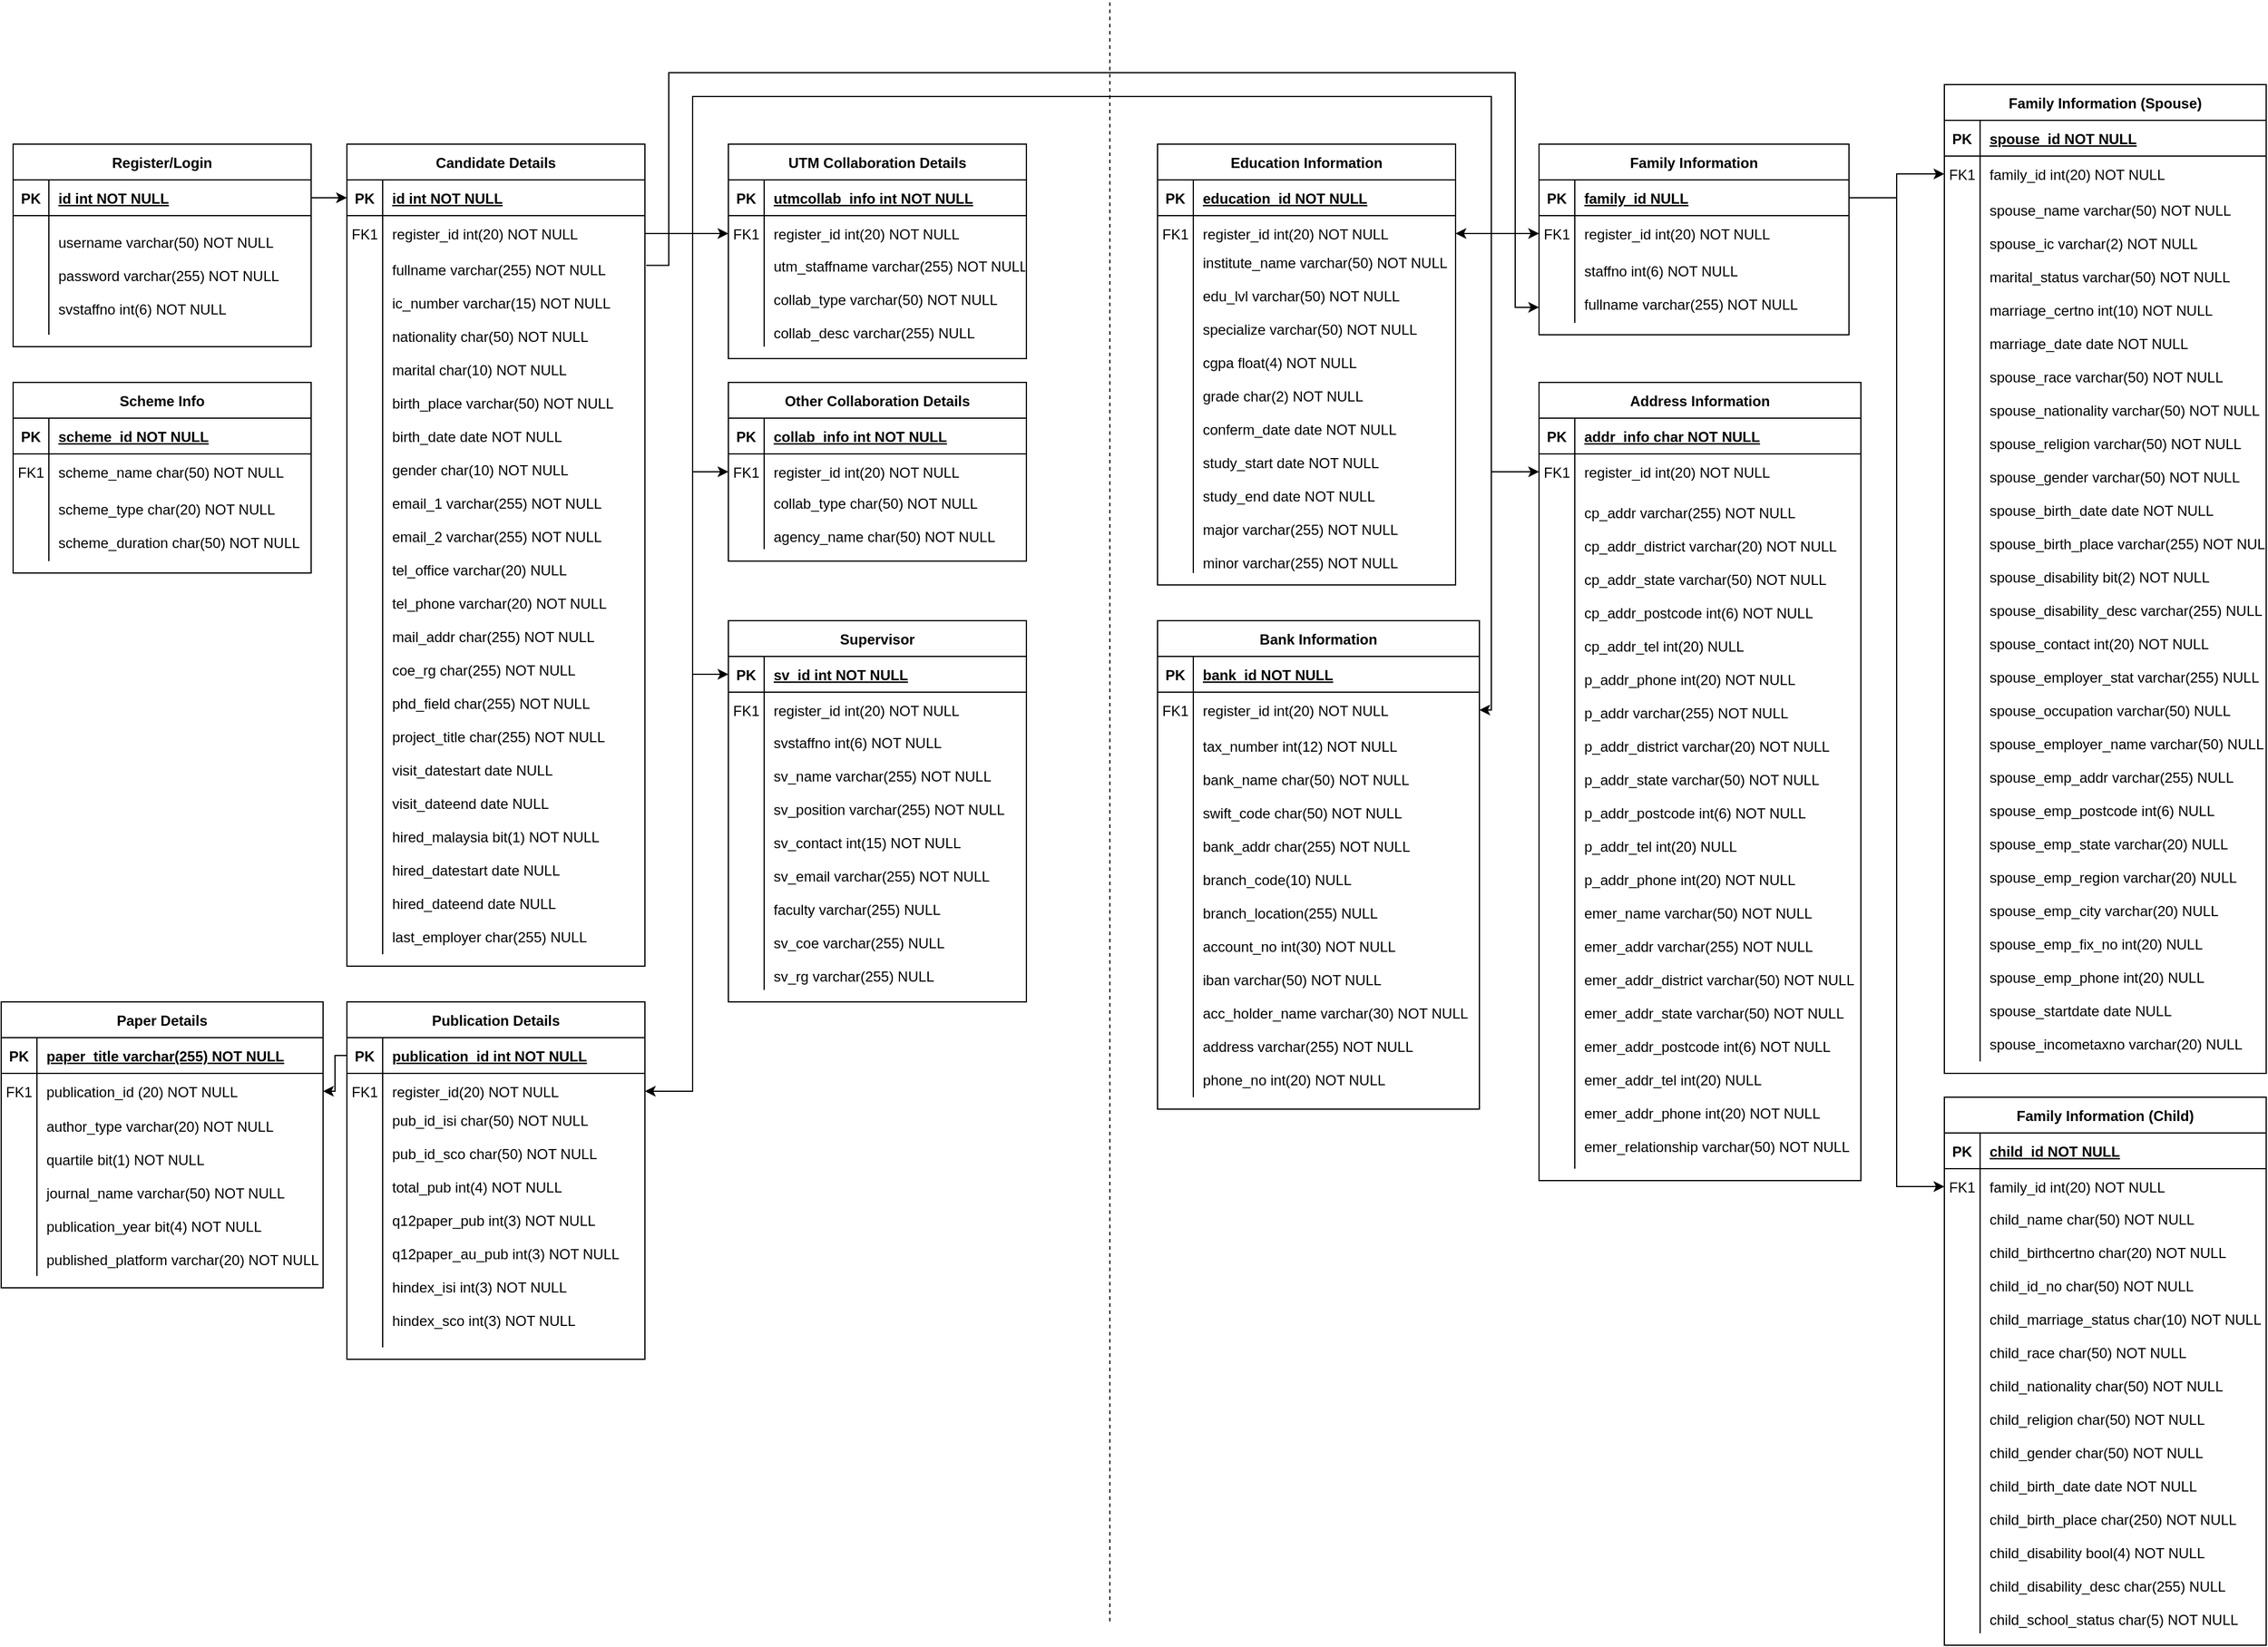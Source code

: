<mxfile version="20.2.6" type="github">
  <diagram id="R2lEEEUBdFMjLlhIrx00" name="Page-1">
    <mxGraphModel dx="1382" dy="795" grid="1" gridSize="10" guides="1" tooltips="1" connect="1" arrows="1" fold="1" page="1" pageScale="1" pageWidth="850" pageHeight="1100" math="0" shadow="0" extFonts="Permanent Marker^https://fonts.googleapis.com/css?family=Permanent+Marker">
      <root>
        <mxCell id="0" />
        <mxCell id="1" parent="0" />
        <mxCell id="C-vyLk0tnHw3VtMMgP7b-13" value="Candidate Details" style="shape=table;startSize=30;container=1;collapsible=1;childLayout=tableLayout;fixedRows=1;rowLines=0;fontStyle=1;align=center;resizeLast=1;" parent="1" vertex="1">
          <mxGeometry x="320" y="120" width="250" height="690" as="geometry" />
        </mxCell>
        <mxCell id="C-vyLk0tnHw3VtMMgP7b-14" value="" style="shape=partialRectangle;collapsible=0;dropTarget=0;pointerEvents=0;fillColor=none;points=[[0,0.5],[1,0.5]];portConstraint=eastwest;top=0;left=0;right=0;bottom=1;" parent="C-vyLk0tnHw3VtMMgP7b-13" vertex="1">
          <mxGeometry y="30" width="250" height="30" as="geometry" />
        </mxCell>
        <mxCell id="C-vyLk0tnHw3VtMMgP7b-15" value="PK" style="shape=partialRectangle;overflow=hidden;connectable=0;fillColor=none;top=0;left=0;bottom=0;right=0;fontStyle=1;" parent="C-vyLk0tnHw3VtMMgP7b-14" vertex="1">
          <mxGeometry width="30" height="30" as="geometry">
            <mxRectangle width="30" height="30" as="alternateBounds" />
          </mxGeometry>
        </mxCell>
        <mxCell id="C-vyLk0tnHw3VtMMgP7b-16" value="id int NOT NULL " style="shape=partialRectangle;overflow=hidden;connectable=0;fillColor=none;top=0;left=0;bottom=0;right=0;align=left;spacingLeft=6;fontStyle=5;" parent="C-vyLk0tnHw3VtMMgP7b-14" vertex="1">
          <mxGeometry x="30" width="220" height="30" as="geometry">
            <mxRectangle width="220" height="30" as="alternateBounds" />
          </mxGeometry>
        </mxCell>
        <mxCell id="C-vyLk0tnHw3VtMMgP7b-17" value="" style="shape=partialRectangle;collapsible=0;dropTarget=0;pointerEvents=0;fillColor=none;points=[[0,0.5],[1,0.5]];portConstraint=eastwest;top=0;left=0;right=0;bottom=0;" parent="C-vyLk0tnHw3VtMMgP7b-13" vertex="1">
          <mxGeometry y="60" width="250" height="30" as="geometry" />
        </mxCell>
        <mxCell id="C-vyLk0tnHw3VtMMgP7b-18" value="FK1" style="shape=partialRectangle;overflow=hidden;connectable=0;fillColor=none;top=0;left=0;bottom=0;right=0;" parent="C-vyLk0tnHw3VtMMgP7b-17" vertex="1">
          <mxGeometry width="30" height="30" as="geometry">
            <mxRectangle width="30" height="30" as="alternateBounds" />
          </mxGeometry>
        </mxCell>
        <mxCell id="C-vyLk0tnHw3VtMMgP7b-19" value="register_id int(20) NOT NULL" style="shape=partialRectangle;overflow=hidden;connectable=0;fillColor=none;top=0;left=0;bottom=0;right=0;align=left;spacingLeft=6;" parent="C-vyLk0tnHw3VtMMgP7b-17" vertex="1">
          <mxGeometry x="30" width="220" height="30" as="geometry">
            <mxRectangle width="220" height="30" as="alternateBounds" />
          </mxGeometry>
        </mxCell>
        <mxCell id="C-vyLk0tnHw3VtMMgP7b-20" value="" style="shape=partialRectangle;collapsible=0;dropTarget=0;pointerEvents=0;fillColor=none;points=[[0,0.5],[1,0.5]];portConstraint=eastwest;top=0;left=0;right=0;bottom=0;" parent="C-vyLk0tnHw3VtMMgP7b-13" vertex="1">
          <mxGeometry y="90" width="250" height="590" as="geometry" />
        </mxCell>
        <mxCell id="C-vyLk0tnHw3VtMMgP7b-21" value="" style="shape=partialRectangle;overflow=hidden;connectable=0;fillColor=none;top=0;left=0;bottom=0;right=0;" parent="C-vyLk0tnHw3VtMMgP7b-20" vertex="1">
          <mxGeometry width="30" height="590" as="geometry">
            <mxRectangle width="30" height="590" as="alternateBounds" />
          </mxGeometry>
        </mxCell>
        <mxCell id="C-vyLk0tnHw3VtMMgP7b-22" value="fullname varchar(255) NOT NULL&#xa;&#xa;ic_number varchar(15) NOT NULL&#xa;&#xa;nationality char(50) NOT NULL&#xa;&#xa;marital char(10) NOT NULL&#xa;&#xa;birth_place varchar(50) NOT NULL&#xa;&#xa;birth_date date NOT NULL&#xa;&#xa;gender char(10) NOT NULL&#xa;&#xa;email_1 varchar(255) NOT NULL&#xa;&#xa;email_2 varchar(255) NOT NULL&#xa;&#xa;tel_office varchar(20) NULL&#xa;&#xa;tel_phone varchar(20) NOT NULL&#xa;&#xa;mail_addr char(255) NOT NULL&#xa;&#xa;coe_rg char(255) NOT NULL&#xa;&#xa;phd_field char(255) NOT NULL&#xa;&#xa;project_title char(255) NOT NULL&#xa;&#xa;visit_datestart date NULL&#xa;&#xa;visit_dateend date NULL&#xa;&#xa;hired_malaysia bit(1) NOT NULL&#xa;&#xa;hired_datestart date NULL&#xa;&#xa;hired_dateend date NULL&#xa;&#xa;last_employer char(255) NULL" style="shape=partialRectangle;overflow=hidden;connectable=0;fillColor=none;top=0;left=0;bottom=0;right=0;align=left;spacingLeft=6;" parent="C-vyLk0tnHw3VtMMgP7b-20" vertex="1">
          <mxGeometry x="30" width="220" height="590" as="geometry">
            <mxRectangle width="220" height="590" as="alternateBounds" />
          </mxGeometry>
        </mxCell>
        <mxCell id="C-vyLk0tnHw3VtMMgP7b-23" value="Register/Login" style="shape=table;startSize=30;container=1;collapsible=1;childLayout=tableLayout;fixedRows=1;rowLines=0;fontStyle=1;align=center;resizeLast=1;" parent="1" vertex="1">
          <mxGeometry x="40" y="120" width="250" height="170" as="geometry" />
        </mxCell>
        <mxCell id="C-vyLk0tnHw3VtMMgP7b-24" value="" style="shape=partialRectangle;collapsible=0;dropTarget=0;pointerEvents=0;fillColor=none;points=[[0,0.5],[1,0.5]];portConstraint=eastwest;top=0;left=0;right=0;bottom=1;" parent="C-vyLk0tnHw3VtMMgP7b-23" vertex="1">
          <mxGeometry y="30" width="250" height="30" as="geometry" />
        </mxCell>
        <mxCell id="C-vyLk0tnHw3VtMMgP7b-25" value="PK" style="shape=partialRectangle;overflow=hidden;connectable=0;fillColor=none;top=0;left=0;bottom=0;right=0;fontStyle=1;" parent="C-vyLk0tnHw3VtMMgP7b-24" vertex="1">
          <mxGeometry width="30" height="30" as="geometry">
            <mxRectangle width="30" height="30" as="alternateBounds" />
          </mxGeometry>
        </mxCell>
        <mxCell id="C-vyLk0tnHw3VtMMgP7b-26" value="id int NOT NULL " style="shape=partialRectangle;overflow=hidden;connectable=0;fillColor=none;top=0;left=0;bottom=0;right=0;align=left;spacingLeft=6;fontStyle=5;" parent="C-vyLk0tnHw3VtMMgP7b-24" vertex="1">
          <mxGeometry x="30" width="220" height="30" as="geometry">
            <mxRectangle width="220" height="30" as="alternateBounds" />
          </mxGeometry>
        </mxCell>
        <mxCell id="C-vyLk0tnHw3VtMMgP7b-27" value="" style="shape=partialRectangle;collapsible=0;dropTarget=0;pointerEvents=0;fillColor=none;points=[[0,0.5],[1,0.5]];portConstraint=eastwest;top=0;left=0;right=0;bottom=0;" parent="C-vyLk0tnHw3VtMMgP7b-23" vertex="1">
          <mxGeometry y="60" width="250" height="100" as="geometry" />
        </mxCell>
        <mxCell id="C-vyLk0tnHw3VtMMgP7b-28" value="" style="shape=partialRectangle;overflow=hidden;connectable=0;fillColor=none;top=0;left=0;bottom=0;right=0;" parent="C-vyLk0tnHw3VtMMgP7b-27" vertex="1">
          <mxGeometry width="30" height="100" as="geometry">
            <mxRectangle width="30" height="100" as="alternateBounds" />
          </mxGeometry>
        </mxCell>
        <mxCell id="C-vyLk0tnHw3VtMMgP7b-29" value="username varchar(50) NOT NULL&#xa;&#xa;password varchar(255) NOT NULL&#xa;&#xa;svstaffno int(6) NOT NULL" style="shape=partialRectangle;overflow=hidden;connectable=0;fillColor=none;top=0;left=0;bottom=0;right=0;align=left;spacingLeft=6;" parent="C-vyLk0tnHw3VtMMgP7b-27" vertex="1">
          <mxGeometry x="30" width="220" height="100" as="geometry">
            <mxRectangle width="220" height="100" as="alternateBounds" />
          </mxGeometry>
        </mxCell>
        <mxCell id="Tg3tCqWO-wnEFZZeCLN1-35" style="edgeStyle=orthogonalEdgeStyle;rounded=0;orthogonalLoop=1;jettySize=auto;html=1;exitX=1;exitY=0.5;exitDx=0;exitDy=0;entryX=0;entryY=0.5;entryDx=0;entryDy=0;" parent="1" source="C-vyLk0tnHw3VtMMgP7b-24" target="C-vyLk0tnHw3VtMMgP7b-14" edge="1">
          <mxGeometry relative="1" as="geometry">
            <mxPoint x="300" y="165" as="targetPoint" />
          </mxGeometry>
        </mxCell>
        <mxCell id="Tg3tCqWO-wnEFZZeCLN1-54" value="UTM Collaboration Details" style="shape=table;startSize=30;container=1;collapsible=1;childLayout=tableLayout;fixedRows=1;rowLines=0;fontStyle=1;align=center;resizeLast=1;" parent="1" vertex="1">
          <mxGeometry x="640" y="120" width="250" height="180" as="geometry" />
        </mxCell>
        <mxCell id="Tg3tCqWO-wnEFZZeCLN1-55" value="" style="shape=partialRectangle;collapsible=0;dropTarget=0;pointerEvents=0;fillColor=none;points=[[0,0.5],[1,0.5]];portConstraint=eastwest;top=0;left=0;right=0;bottom=1;" parent="Tg3tCqWO-wnEFZZeCLN1-54" vertex="1">
          <mxGeometry y="30" width="250" height="30" as="geometry" />
        </mxCell>
        <mxCell id="Tg3tCqWO-wnEFZZeCLN1-56" value="PK" style="shape=partialRectangle;overflow=hidden;connectable=0;fillColor=none;top=0;left=0;bottom=0;right=0;fontStyle=1;" parent="Tg3tCqWO-wnEFZZeCLN1-55" vertex="1">
          <mxGeometry width="30" height="30" as="geometry">
            <mxRectangle width="30" height="30" as="alternateBounds" />
          </mxGeometry>
        </mxCell>
        <mxCell id="Tg3tCqWO-wnEFZZeCLN1-57" value="utmcollab_info int NOT NULL " style="shape=partialRectangle;overflow=hidden;connectable=0;fillColor=none;top=0;left=0;bottom=0;right=0;align=left;spacingLeft=6;fontStyle=5;" parent="Tg3tCqWO-wnEFZZeCLN1-55" vertex="1">
          <mxGeometry x="30" width="220" height="30" as="geometry">
            <mxRectangle width="220" height="30" as="alternateBounds" />
          </mxGeometry>
        </mxCell>
        <mxCell id="Tg3tCqWO-wnEFZZeCLN1-58" value="" style="shape=partialRectangle;collapsible=0;dropTarget=0;pointerEvents=0;fillColor=none;points=[[0,0.5],[1,0.5]];portConstraint=eastwest;top=0;left=0;right=0;bottom=0;" parent="Tg3tCqWO-wnEFZZeCLN1-54" vertex="1">
          <mxGeometry y="60" width="250" height="30" as="geometry" />
        </mxCell>
        <mxCell id="Tg3tCqWO-wnEFZZeCLN1-59" value="FK1" style="shape=partialRectangle;overflow=hidden;connectable=0;fillColor=none;top=0;left=0;bottom=0;right=0;" parent="Tg3tCqWO-wnEFZZeCLN1-58" vertex="1">
          <mxGeometry width="30" height="30" as="geometry">
            <mxRectangle width="30" height="30" as="alternateBounds" />
          </mxGeometry>
        </mxCell>
        <mxCell id="Tg3tCqWO-wnEFZZeCLN1-60" value="register_id int(20) NOT NULL" style="shape=partialRectangle;overflow=hidden;connectable=0;fillColor=none;top=0;left=0;bottom=0;right=0;align=left;spacingLeft=6;" parent="Tg3tCqWO-wnEFZZeCLN1-58" vertex="1">
          <mxGeometry x="30" width="220" height="30" as="geometry">
            <mxRectangle width="220" height="30" as="alternateBounds" />
          </mxGeometry>
        </mxCell>
        <mxCell id="Tg3tCqWO-wnEFZZeCLN1-61" value="" style="shape=partialRectangle;collapsible=0;dropTarget=0;pointerEvents=0;fillColor=none;points=[[0,0.5],[1,0.5]];portConstraint=eastwest;top=0;left=0;right=0;bottom=0;" parent="Tg3tCqWO-wnEFZZeCLN1-54" vertex="1">
          <mxGeometry y="90" width="250" height="80" as="geometry" />
        </mxCell>
        <mxCell id="Tg3tCqWO-wnEFZZeCLN1-62" value="" style="shape=partialRectangle;overflow=hidden;connectable=0;fillColor=none;top=0;left=0;bottom=0;right=0;" parent="Tg3tCqWO-wnEFZZeCLN1-61" vertex="1">
          <mxGeometry width="30" height="80" as="geometry">
            <mxRectangle width="30" height="80" as="alternateBounds" />
          </mxGeometry>
        </mxCell>
        <mxCell id="Tg3tCqWO-wnEFZZeCLN1-63" value="utm_staffname varchar(255) NOT NULL&#xa;&#xa;collab_type varchar(50) NOT NULL&#xa;&#xa;collab_desc varchar(255) NULL" style="shape=partialRectangle;overflow=hidden;connectable=0;fillColor=none;top=0;left=0;bottom=0;right=0;align=left;spacingLeft=6;" parent="Tg3tCqWO-wnEFZZeCLN1-61" vertex="1">
          <mxGeometry x="30" width="220" height="80" as="geometry">
            <mxRectangle width="220" height="80" as="alternateBounds" />
          </mxGeometry>
        </mxCell>
        <mxCell id="Tg3tCqWO-wnEFZZeCLN1-65" style="edgeStyle=orthogonalEdgeStyle;rounded=0;orthogonalLoop=1;jettySize=auto;html=1;exitX=1;exitY=0.5;exitDx=0;exitDy=0;entryX=0;entryY=0.5;entryDx=0;entryDy=0;" parent="1" source="C-vyLk0tnHw3VtMMgP7b-17" target="Tg3tCqWO-wnEFZZeCLN1-58" edge="1">
          <mxGeometry relative="1" as="geometry" />
        </mxCell>
        <mxCell id="Tg3tCqWO-wnEFZZeCLN1-66" value="Other Collaboration Details" style="shape=table;startSize=30;container=1;collapsible=1;childLayout=tableLayout;fixedRows=1;rowLines=0;fontStyle=1;align=center;resizeLast=1;" parent="1" vertex="1">
          <mxGeometry x="640" y="320" width="250" height="150" as="geometry" />
        </mxCell>
        <mxCell id="Tg3tCqWO-wnEFZZeCLN1-67" value="" style="shape=partialRectangle;collapsible=0;dropTarget=0;pointerEvents=0;fillColor=none;points=[[0,0.5],[1,0.5]];portConstraint=eastwest;top=0;left=0;right=0;bottom=1;" parent="Tg3tCqWO-wnEFZZeCLN1-66" vertex="1">
          <mxGeometry y="30" width="250" height="30" as="geometry" />
        </mxCell>
        <mxCell id="Tg3tCqWO-wnEFZZeCLN1-68" value="PK" style="shape=partialRectangle;overflow=hidden;connectable=0;fillColor=none;top=0;left=0;bottom=0;right=0;fontStyle=1;" parent="Tg3tCqWO-wnEFZZeCLN1-67" vertex="1">
          <mxGeometry width="30" height="30" as="geometry">
            <mxRectangle width="30" height="30" as="alternateBounds" />
          </mxGeometry>
        </mxCell>
        <mxCell id="Tg3tCqWO-wnEFZZeCLN1-69" value="collab_info int NOT NULL " style="shape=partialRectangle;overflow=hidden;connectable=0;fillColor=none;top=0;left=0;bottom=0;right=0;align=left;spacingLeft=6;fontStyle=5;" parent="Tg3tCqWO-wnEFZZeCLN1-67" vertex="1">
          <mxGeometry x="30" width="220" height="30" as="geometry">
            <mxRectangle width="220" height="30" as="alternateBounds" />
          </mxGeometry>
        </mxCell>
        <mxCell id="Tg3tCqWO-wnEFZZeCLN1-70" value="" style="shape=partialRectangle;collapsible=0;dropTarget=0;pointerEvents=0;fillColor=none;points=[[0,0.5],[1,0.5]];portConstraint=eastwest;top=0;left=0;right=0;bottom=0;" parent="Tg3tCqWO-wnEFZZeCLN1-66" vertex="1">
          <mxGeometry y="60" width="250" height="30" as="geometry" />
        </mxCell>
        <mxCell id="Tg3tCqWO-wnEFZZeCLN1-71" value="FK1" style="shape=partialRectangle;overflow=hidden;connectable=0;fillColor=none;top=0;left=0;bottom=0;right=0;" parent="Tg3tCqWO-wnEFZZeCLN1-70" vertex="1">
          <mxGeometry width="30" height="30" as="geometry">
            <mxRectangle width="30" height="30" as="alternateBounds" />
          </mxGeometry>
        </mxCell>
        <mxCell id="Tg3tCqWO-wnEFZZeCLN1-72" value="register_id int(20) NOT NULL" style="shape=partialRectangle;overflow=hidden;connectable=0;fillColor=none;top=0;left=0;bottom=0;right=0;align=left;spacingLeft=6;" parent="Tg3tCqWO-wnEFZZeCLN1-70" vertex="1">
          <mxGeometry x="30" width="220" height="30" as="geometry">
            <mxRectangle width="220" height="30" as="alternateBounds" />
          </mxGeometry>
        </mxCell>
        <mxCell id="Tg3tCqWO-wnEFZZeCLN1-73" value="" style="shape=partialRectangle;collapsible=0;dropTarget=0;pointerEvents=0;fillColor=none;points=[[0,0.5],[1,0.5]];portConstraint=eastwest;top=0;left=0;right=0;bottom=0;" parent="Tg3tCqWO-wnEFZZeCLN1-66" vertex="1">
          <mxGeometry y="90" width="250" height="50" as="geometry" />
        </mxCell>
        <mxCell id="Tg3tCqWO-wnEFZZeCLN1-74" value="" style="shape=partialRectangle;overflow=hidden;connectable=0;fillColor=none;top=0;left=0;bottom=0;right=0;" parent="Tg3tCqWO-wnEFZZeCLN1-73" vertex="1">
          <mxGeometry width="30" height="50" as="geometry">
            <mxRectangle width="30" height="50" as="alternateBounds" />
          </mxGeometry>
        </mxCell>
        <mxCell id="Tg3tCqWO-wnEFZZeCLN1-75" value="collab_type char(50) NOT NULL&#xa;&#xa;agency_name char(50) NOT NULL" style="shape=partialRectangle;overflow=hidden;connectable=0;fillColor=none;top=0;left=0;bottom=0;right=0;align=left;spacingLeft=6;" parent="Tg3tCqWO-wnEFZZeCLN1-73" vertex="1">
          <mxGeometry x="30" width="220" height="50" as="geometry">
            <mxRectangle width="220" height="50" as="alternateBounds" />
          </mxGeometry>
        </mxCell>
        <mxCell id="Tg3tCqWO-wnEFZZeCLN1-77" style="edgeStyle=orthogonalEdgeStyle;rounded=0;orthogonalLoop=1;jettySize=auto;html=1;exitX=1;exitY=0.5;exitDx=0;exitDy=0;entryX=0;entryY=0.5;entryDx=0;entryDy=0;" parent="1" source="C-vyLk0tnHw3VtMMgP7b-17" target="Tg3tCqWO-wnEFZZeCLN1-70" edge="1">
          <mxGeometry relative="1" as="geometry">
            <Array as="points">
              <mxPoint x="610" y="195" />
              <mxPoint x="610" y="395" />
            </Array>
          </mxGeometry>
        </mxCell>
        <mxCell id="Tg3tCqWO-wnEFZZeCLN1-78" value="Supervisor" style="shape=table;startSize=30;container=1;collapsible=1;childLayout=tableLayout;fixedRows=1;rowLines=0;fontStyle=1;align=center;resizeLast=1;" parent="1" vertex="1">
          <mxGeometry x="640" y="520" width="250" height="320" as="geometry" />
        </mxCell>
        <mxCell id="Tg3tCqWO-wnEFZZeCLN1-79" value="" style="shape=partialRectangle;collapsible=0;dropTarget=0;pointerEvents=0;fillColor=none;points=[[0,0.5],[1,0.5]];portConstraint=eastwest;top=0;left=0;right=0;bottom=1;" parent="Tg3tCqWO-wnEFZZeCLN1-78" vertex="1">
          <mxGeometry y="30" width="250" height="30" as="geometry" />
        </mxCell>
        <mxCell id="Tg3tCqWO-wnEFZZeCLN1-80" value="PK" style="shape=partialRectangle;overflow=hidden;connectable=0;fillColor=none;top=0;left=0;bottom=0;right=0;fontStyle=1;" parent="Tg3tCqWO-wnEFZZeCLN1-79" vertex="1">
          <mxGeometry width="30" height="30" as="geometry">
            <mxRectangle width="30" height="30" as="alternateBounds" />
          </mxGeometry>
        </mxCell>
        <mxCell id="Tg3tCqWO-wnEFZZeCLN1-81" value="sv_id int NOT NULL " style="shape=partialRectangle;overflow=hidden;connectable=0;fillColor=none;top=0;left=0;bottom=0;right=0;align=left;spacingLeft=6;fontStyle=5;" parent="Tg3tCqWO-wnEFZZeCLN1-79" vertex="1">
          <mxGeometry x="30" width="220" height="30" as="geometry">
            <mxRectangle width="220" height="30" as="alternateBounds" />
          </mxGeometry>
        </mxCell>
        <mxCell id="Tg3tCqWO-wnEFZZeCLN1-82" value="" style="shape=partialRectangle;collapsible=0;dropTarget=0;pointerEvents=0;fillColor=none;points=[[0,0.5],[1,0.5]];portConstraint=eastwest;top=0;left=0;right=0;bottom=0;" parent="Tg3tCqWO-wnEFZZeCLN1-78" vertex="1">
          <mxGeometry y="60" width="250" height="30" as="geometry" />
        </mxCell>
        <mxCell id="Tg3tCqWO-wnEFZZeCLN1-83" value="FK1" style="shape=partialRectangle;overflow=hidden;connectable=0;fillColor=none;top=0;left=0;bottom=0;right=0;" parent="Tg3tCqWO-wnEFZZeCLN1-82" vertex="1">
          <mxGeometry width="30" height="30" as="geometry">
            <mxRectangle width="30" height="30" as="alternateBounds" />
          </mxGeometry>
        </mxCell>
        <mxCell id="Tg3tCqWO-wnEFZZeCLN1-84" value="register_id int(20) NOT NULL" style="shape=partialRectangle;overflow=hidden;connectable=0;fillColor=none;top=0;left=0;bottom=0;right=0;align=left;spacingLeft=6;" parent="Tg3tCqWO-wnEFZZeCLN1-82" vertex="1">
          <mxGeometry x="30" width="220" height="30" as="geometry">
            <mxRectangle width="220" height="30" as="alternateBounds" />
          </mxGeometry>
        </mxCell>
        <mxCell id="Tg3tCqWO-wnEFZZeCLN1-85" value="" style="shape=partialRectangle;collapsible=0;dropTarget=0;pointerEvents=0;fillColor=none;points=[[0,0.5],[1,0.5]];portConstraint=eastwest;top=0;left=0;right=0;bottom=0;" parent="Tg3tCqWO-wnEFZZeCLN1-78" vertex="1">
          <mxGeometry y="90" width="250" height="220" as="geometry" />
        </mxCell>
        <mxCell id="Tg3tCqWO-wnEFZZeCLN1-86" value="" style="shape=partialRectangle;overflow=hidden;connectable=0;fillColor=none;top=0;left=0;bottom=0;right=0;" parent="Tg3tCqWO-wnEFZZeCLN1-85" vertex="1">
          <mxGeometry width="30" height="220" as="geometry">
            <mxRectangle width="30" height="220" as="alternateBounds" />
          </mxGeometry>
        </mxCell>
        <mxCell id="Tg3tCqWO-wnEFZZeCLN1-87" value="svstaffno int(6) NOT NULL&#xa;&#xa;sv_name varchar(255) NOT NULL&#xa;&#xa;sv_position varchar(255) NOT NULL&#xa;&#xa;sv_contact int(15) NOT NULL&#xa;&#xa;sv_email varchar(255) NOT NULL&#xa;&#xa;faculty varchar(255) NULL&#xa;&#xa;sv_coe varchar(255) NULL&#xa;&#xa;sv_rg varchar(255) NULL" style="shape=partialRectangle;overflow=hidden;connectable=0;fillColor=none;top=0;left=0;bottom=0;right=0;align=left;spacingLeft=6;" parent="Tg3tCqWO-wnEFZZeCLN1-85" vertex="1">
          <mxGeometry x="30" width="220" height="220" as="geometry">
            <mxRectangle width="220" height="220" as="alternateBounds" />
          </mxGeometry>
        </mxCell>
        <mxCell id="Tg3tCqWO-wnEFZZeCLN1-100" style="edgeStyle=orthogonalEdgeStyle;rounded=0;orthogonalLoop=1;jettySize=auto;html=1;exitX=1;exitY=0.5;exitDx=0;exitDy=0;entryX=0;entryY=0.5;entryDx=0;entryDy=0;" parent="1" source="C-vyLk0tnHw3VtMMgP7b-17" target="Tg3tCqWO-wnEFZZeCLN1-79" edge="1">
          <mxGeometry relative="1" as="geometry">
            <Array as="points">
              <mxPoint x="610" y="195" />
              <mxPoint x="610" y="565" />
            </Array>
          </mxGeometry>
        </mxCell>
        <mxCell id="Tg3tCqWO-wnEFZZeCLN1-102" style="edgeStyle=orthogonalEdgeStyle;rounded=0;orthogonalLoop=1;jettySize=auto;html=1;exitX=0;exitY=0.5;exitDx=0;exitDy=0;" parent="1" source="Tg3tCqWO-wnEFZZeCLN1-67" edge="1">
          <mxGeometry relative="1" as="geometry">
            <mxPoint x="640" y="365" as="targetPoint" />
          </mxGeometry>
        </mxCell>
        <mxCell id="Tg3tCqWO-wnEFZZeCLN1-114" value="" style="endArrow=none;dashed=1;html=1;rounded=0;" parent="1" edge="1">
          <mxGeometry width="50" height="50" relative="1" as="geometry">
            <mxPoint x="960" y="1360" as="sourcePoint" />
            <mxPoint x="960" as="targetPoint" />
          </mxGeometry>
        </mxCell>
        <mxCell id="Tg3tCqWO-wnEFZZeCLN1-118" value="Education Information" style="shape=table;startSize=30;container=1;collapsible=1;childLayout=tableLayout;fixedRows=1;rowLines=0;fontStyle=1;align=center;resizeLast=1;" parent="1" vertex="1">
          <mxGeometry x="1000" y="120" width="250" height="370" as="geometry" />
        </mxCell>
        <mxCell id="Tg3tCqWO-wnEFZZeCLN1-119" value="" style="shape=partialRectangle;collapsible=0;dropTarget=0;pointerEvents=0;fillColor=none;points=[[0,0.5],[1,0.5]];portConstraint=eastwest;top=0;left=0;right=0;bottom=1;" parent="Tg3tCqWO-wnEFZZeCLN1-118" vertex="1">
          <mxGeometry y="30" width="250" height="30" as="geometry" />
        </mxCell>
        <mxCell id="Tg3tCqWO-wnEFZZeCLN1-120" value="PK" style="shape=partialRectangle;overflow=hidden;connectable=0;fillColor=none;top=0;left=0;bottom=0;right=0;fontStyle=1;" parent="Tg3tCqWO-wnEFZZeCLN1-119" vertex="1">
          <mxGeometry width="30" height="30" as="geometry">
            <mxRectangle width="30" height="30" as="alternateBounds" />
          </mxGeometry>
        </mxCell>
        <mxCell id="Tg3tCqWO-wnEFZZeCLN1-121" value="education_id NOT NULL " style="shape=partialRectangle;overflow=hidden;connectable=0;fillColor=none;top=0;left=0;bottom=0;right=0;align=left;spacingLeft=6;fontStyle=5;" parent="Tg3tCqWO-wnEFZZeCLN1-119" vertex="1">
          <mxGeometry x="30" width="220" height="30" as="geometry">
            <mxRectangle width="220" height="30" as="alternateBounds" />
          </mxGeometry>
        </mxCell>
        <mxCell id="Tg3tCqWO-wnEFZZeCLN1-122" value="" style="shape=partialRectangle;collapsible=0;dropTarget=0;pointerEvents=0;fillColor=none;points=[[0,0.5],[1,0.5]];portConstraint=eastwest;top=0;left=0;right=0;bottom=0;" parent="Tg3tCqWO-wnEFZZeCLN1-118" vertex="1">
          <mxGeometry y="60" width="250" height="30" as="geometry" />
        </mxCell>
        <mxCell id="Tg3tCqWO-wnEFZZeCLN1-123" value="FK1" style="shape=partialRectangle;overflow=hidden;connectable=0;fillColor=none;top=0;left=0;bottom=0;right=0;" parent="Tg3tCqWO-wnEFZZeCLN1-122" vertex="1">
          <mxGeometry width="30" height="30" as="geometry">
            <mxRectangle width="30" height="30" as="alternateBounds" />
          </mxGeometry>
        </mxCell>
        <mxCell id="Tg3tCqWO-wnEFZZeCLN1-124" value="register_id int(20) NOT NULL" style="shape=partialRectangle;overflow=hidden;connectable=0;fillColor=none;top=0;left=0;bottom=0;right=0;align=left;spacingLeft=6;" parent="Tg3tCqWO-wnEFZZeCLN1-122" vertex="1">
          <mxGeometry x="30" width="220" height="30" as="geometry">
            <mxRectangle width="220" height="30" as="alternateBounds" />
          </mxGeometry>
        </mxCell>
        <mxCell id="Tg3tCqWO-wnEFZZeCLN1-125" value="" style="shape=partialRectangle;collapsible=0;dropTarget=0;pointerEvents=0;fillColor=none;points=[[0,0.5],[1,0.5]];portConstraint=eastwest;top=0;left=0;right=0;bottom=0;" parent="Tg3tCqWO-wnEFZZeCLN1-118" vertex="1">
          <mxGeometry y="90" width="250" height="270" as="geometry" />
        </mxCell>
        <mxCell id="Tg3tCqWO-wnEFZZeCLN1-126" value="" style="shape=partialRectangle;overflow=hidden;connectable=0;fillColor=none;top=0;left=0;bottom=0;right=0;" parent="Tg3tCqWO-wnEFZZeCLN1-125" vertex="1">
          <mxGeometry width="30" height="270" as="geometry">
            <mxRectangle width="30" height="270" as="alternateBounds" />
          </mxGeometry>
        </mxCell>
        <mxCell id="Tg3tCqWO-wnEFZZeCLN1-127" value="institute_name varchar(50) NOT NULL&#xa;&#xa;edu_lvl varchar(50) NOT NULL&#xa;&#xa;specialize varchar(50) NOT NULL&#xa;&#xa;cgpa float(4) NOT NULL&#xa;&#xa;grade char(2) NOT NULL&#xa;&#xa;conferm_date date NOT NULL&#xa;&#xa;study_start date NOT NULL&#xa;&#xa;study_end date NOT NULL&#xa;&#xa;major varchar(255) NOT NULL&#xa;&#xa;minor varchar(255) NOT NULL" style="shape=partialRectangle;overflow=hidden;connectable=0;fillColor=none;top=0;left=0;bottom=0;right=0;align=left;spacingLeft=6;" parent="Tg3tCqWO-wnEFZZeCLN1-125" vertex="1">
          <mxGeometry x="30" width="220" height="270" as="geometry">
            <mxRectangle width="220" height="270" as="alternateBounds" />
          </mxGeometry>
        </mxCell>
        <mxCell id="Tg3tCqWO-wnEFZZeCLN1-129" value="Address Information" style="shape=table;startSize=30;container=1;collapsible=1;childLayout=tableLayout;fixedRows=1;rowLines=0;fontStyle=1;align=center;resizeLast=1;" parent="1" vertex="1">
          <mxGeometry x="1320" y="320" width="270" height="670" as="geometry" />
        </mxCell>
        <mxCell id="Tg3tCqWO-wnEFZZeCLN1-130" value="" style="shape=partialRectangle;collapsible=0;dropTarget=0;pointerEvents=0;fillColor=none;points=[[0,0.5],[1,0.5]];portConstraint=eastwest;top=0;left=0;right=0;bottom=1;" parent="Tg3tCqWO-wnEFZZeCLN1-129" vertex="1">
          <mxGeometry y="30" width="270" height="30" as="geometry" />
        </mxCell>
        <mxCell id="Tg3tCqWO-wnEFZZeCLN1-131" value="PK" style="shape=partialRectangle;overflow=hidden;connectable=0;fillColor=none;top=0;left=0;bottom=0;right=0;fontStyle=1;" parent="Tg3tCqWO-wnEFZZeCLN1-130" vertex="1">
          <mxGeometry width="30" height="30" as="geometry">
            <mxRectangle width="30" height="30" as="alternateBounds" />
          </mxGeometry>
        </mxCell>
        <mxCell id="Tg3tCqWO-wnEFZZeCLN1-132" value="addr_info char NOT NULL " style="shape=partialRectangle;overflow=hidden;connectable=0;fillColor=none;top=0;left=0;bottom=0;right=0;align=left;spacingLeft=6;fontStyle=5;" parent="Tg3tCqWO-wnEFZZeCLN1-130" vertex="1">
          <mxGeometry x="30" width="240" height="30" as="geometry">
            <mxRectangle width="240" height="30" as="alternateBounds" />
          </mxGeometry>
        </mxCell>
        <mxCell id="Tg3tCqWO-wnEFZZeCLN1-133" value="" style="shape=partialRectangle;collapsible=0;dropTarget=0;pointerEvents=0;fillColor=none;points=[[0,0.5],[1,0.5]];portConstraint=eastwest;top=0;left=0;right=0;bottom=0;" parent="Tg3tCqWO-wnEFZZeCLN1-129" vertex="1">
          <mxGeometry y="60" width="270" height="30" as="geometry" />
        </mxCell>
        <mxCell id="Tg3tCqWO-wnEFZZeCLN1-134" value="FK1" style="shape=partialRectangle;overflow=hidden;connectable=0;fillColor=none;top=0;left=0;bottom=0;right=0;" parent="Tg3tCqWO-wnEFZZeCLN1-133" vertex="1">
          <mxGeometry width="30" height="30" as="geometry">
            <mxRectangle width="30" height="30" as="alternateBounds" />
          </mxGeometry>
        </mxCell>
        <mxCell id="Tg3tCqWO-wnEFZZeCLN1-135" value="register_id int(20) NOT NULL" style="shape=partialRectangle;overflow=hidden;connectable=0;fillColor=none;top=0;left=0;bottom=0;right=0;align=left;spacingLeft=6;" parent="Tg3tCqWO-wnEFZZeCLN1-133" vertex="1">
          <mxGeometry x="30" width="240" height="30" as="geometry">
            <mxRectangle width="240" height="30" as="alternateBounds" />
          </mxGeometry>
        </mxCell>
        <mxCell id="Tg3tCqWO-wnEFZZeCLN1-136" value="" style="shape=partialRectangle;collapsible=0;dropTarget=0;pointerEvents=0;fillColor=none;points=[[0,0.5],[1,0.5]];portConstraint=eastwest;top=0;left=0;right=0;bottom=0;" parent="Tg3tCqWO-wnEFZZeCLN1-129" vertex="1">
          <mxGeometry y="90" width="270" height="570" as="geometry" />
        </mxCell>
        <mxCell id="Tg3tCqWO-wnEFZZeCLN1-137" value="" style="shape=partialRectangle;overflow=hidden;connectable=0;fillColor=none;top=0;left=0;bottom=0;right=0;" parent="Tg3tCqWO-wnEFZZeCLN1-136" vertex="1">
          <mxGeometry width="30" height="570" as="geometry">
            <mxRectangle width="30" height="570" as="alternateBounds" />
          </mxGeometry>
        </mxCell>
        <mxCell id="Tg3tCqWO-wnEFZZeCLN1-138" value="cp_addr varchar(255) NOT NULL&#xa;&#xa;cp_addr_district varchar(20) NOT NULL&#xa;&#xa;cp_addr_state varchar(50) NOT NULL&#xa;&#xa;cp_addr_postcode int(6) NOT NULL&#xa;&#xa;cp_addr_tel int(20) NULL&#xa;&#xa;p_addr_phone int(20) NOT NULL&#xa;&#xa;p_addr varchar(255) NOT NULL&#xa;&#xa;p_addr_district varchar(20) NOT NULL&#xa;&#xa;p_addr_state varchar(50) NOT NULL&#xa;&#xa;p_addr_postcode int(6) NOT NULL&#xa;&#xa;p_addr_tel int(20) NULL&#xa;&#xa;p_addr_phone int(20) NOT NULL&#xa;&#xa;emer_name varchar(50) NOT NULL&#xa;&#xa;emer_addr varchar(255) NOT NULL&#xa;&#xa;emer_addr_district varchar(50) NOT NULL&#xa;&#xa;emer_addr_state varchar(50) NOT NULL&#xa;&#xa;emer_addr_postcode int(6) NOT NULL&#xa;&#xa;emer_addr_tel int(20) NULL&#xa;&#xa;emer_addr_phone int(20) NOT NULL&#xa;&#xa;emer_relationship varchar(50) NOT NULL" style="shape=partialRectangle;overflow=hidden;connectable=0;fillColor=none;top=0;left=0;bottom=0;right=0;align=left;spacingLeft=6;" parent="Tg3tCqWO-wnEFZZeCLN1-136" vertex="1">
          <mxGeometry x="30" width="240" height="570" as="geometry">
            <mxRectangle width="240" height="570" as="alternateBounds" />
          </mxGeometry>
        </mxCell>
        <mxCell id="Tg3tCqWO-wnEFZZeCLN1-140" value="Family Information" style="shape=table;startSize=30;container=1;collapsible=1;childLayout=tableLayout;fixedRows=1;rowLines=0;fontStyle=1;align=center;resizeLast=1;" parent="1" vertex="1">
          <mxGeometry x="1320" y="120" width="260" height="160" as="geometry" />
        </mxCell>
        <mxCell id="Tg3tCqWO-wnEFZZeCLN1-141" value="" style="shape=partialRectangle;collapsible=0;dropTarget=0;pointerEvents=0;fillColor=none;points=[[0,0.5],[1,0.5]];portConstraint=eastwest;top=0;left=0;right=0;bottom=1;" parent="Tg3tCqWO-wnEFZZeCLN1-140" vertex="1">
          <mxGeometry y="30" width="260" height="30" as="geometry" />
        </mxCell>
        <mxCell id="Tg3tCqWO-wnEFZZeCLN1-142" value="PK" style="shape=partialRectangle;overflow=hidden;connectable=0;fillColor=none;top=0;left=0;bottom=0;right=0;fontStyle=1;" parent="Tg3tCqWO-wnEFZZeCLN1-141" vertex="1">
          <mxGeometry width="30" height="30" as="geometry">
            <mxRectangle width="30" height="30" as="alternateBounds" />
          </mxGeometry>
        </mxCell>
        <mxCell id="Tg3tCqWO-wnEFZZeCLN1-143" value="family_id NULL" style="shape=partialRectangle;overflow=hidden;connectable=0;fillColor=none;top=0;left=0;bottom=0;right=0;align=left;spacingLeft=6;fontStyle=5;" parent="Tg3tCqWO-wnEFZZeCLN1-141" vertex="1">
          <mxGeometry x="30" width="230" height="30" as="geometry">
            <mxRectangle width="230" height="30" as="alternateBounds" />
          </mxGeometry>
        </mxCell>
        <mxCell id="Tg3tCqWO-wnEFZZeCLN1-144" value="" style="shape=partialRectangle;collapsible=0;dropTarget=0;pointerEvents=0;fillColor=none;points=[[0,0.5],[1,0.5]];portConstraint=eastwest;top=0;left=0;right=0;bottom=0;" parent="Tg3tCqWO-wnEFZZeCLN1-140" vertex="1">
          <mxGeometry y="60" width="260" height="30" as="geometry" />
        </mxCell>
        <mxCell id="Tg3tCqWO-wnEFZZeCLN1-145" value="FK1" style="shape=partialRectangle;overflow=hidden;connectable=0;fillColor=none;top=0;left=0;bottom=0;right=0;" parent="Tg3tCqWO-wnEFZZeCLN1-144" vertex="1">
          <mxGeometry width="30" height="30" as="geometry">
            <mxRectangle width="30" height="30" as="alternateBounds" />
          </mxGeometry>
        </mxCell>
        <mxCell id="Tg3tCqWO-wnEFZZeCLN1-146" value="register_id int(20) NOT NULL" style="shape=partialRectangle;overflow=hidden;connectable=0;fillColor=none;top=0;left=0;bottom=0;right=0;align=left;spacingLeft=6;" parent="Tg3tCqWO-wnEFZZeCLN1-144" vertex="1">
          <mxGeometry x="30" width="230" height="30" as="geometry">
            <mxRectangle width="230" height="30" as="alternateBounds" />
          </mxGeometry>
        </mxCell>
        <mxCell id="Tg3tCqWO-wnEFZZeCLN1-147" value="" style="shape=partialRectangle;collapsible=0;dropTarget=0;pointerEvents=0;fillColor=none;points=[[0,0.5],[1,0.5]];portConstraint=eastwest;top=0;left=0;right=0;bottom=0;" parent="Tg3tCqWO-wnEFZZeCLN1-140" vertex="1">
          <mxGeometry y="90" width="260" height="60" as="geometry" />
        </mxCell>
        <mxCell id="Tg3tCqWO-wnEFZZeCLN1-148" value="" style="shape=partialRectangle;overflow=hidden;connectable=0;fillColor=none;top=0;left=0;bottom=0;right=0;" parent="Tg3tCqWO-wnEFZZeCLN1-147" vertex="1">
          <mxGeometry width="30" height="60" as="geometry">
            <mxRectangle width="30" height="60" as="alternateBounds" />
          </mxGeometry>
        </mxCell>
        <mxCell id="Tg3tCqWO-wnEFZZeCLN1-149" value="staffno int(6) NOT NULL&#xa;&#xa;fullname varchar(255) NOT NULL" style="shape=partialRectangle;overflow=hidden;connectable=0;fillColor=none;top=0;left=0;bottom=0;right=0;align=left;spacingLeft=6;" parent="Tg3tCqWO-wnEFZZeCLN1-147" vertex="1">
          <mxGeometry x="30" width="230" height="60" as="geometry">
            <mxRectangle width="230" height="60" as="alternateBounds" />
          </mxGeometry>
        </mxCell>
        <mxCell id="7m5NMQ4qwO3rlpRu4f6F-7" value="Bank Information" style="shape=table;startSize=30;container=1;collapsible=1;childLayout=tableLayout;fixedRows=1;rowLines=0;fontStyle=1;align=center;resizeLast=1;" parent="1" vertex="1">
          <mxGeometry x="1000" y="520" width="270" height="410" as="geometry" />
        </mxCell>
        <mxCell id="7m5NMQ4qwO3rlpRu4f6F-8" value="" style="shape=partialRectangle;collapsible=0;dropTarget=0;pointerEvents=0;fillColor=none;points=[[0,0.5],[1,0.5]];portConstraint=eastwest;top=0;left=0;right=0;bottom=1;" parent="7m5NMQ4qwO3rlpRu4f6F-7" vertex="1">
          <mxGeometry y="30" width="270" height="30" as="geometry" />
        </mxCell>
        <mxCell id="7m5NMQ4qwO3rlpRu4f6F-9" value="PK" style="shape=partialRectangle;overflow=hidden;connectable=0;fillColor=none;top=0;left=0;bottom=0;right=0;fontStyle=1;" parent="7m5NMQ4qwO3rlpRu4f6F-8" vertex="1">
          <mxGeometry width="30" height="30" as="geometry">
            <mxRectangle width="30" height="30" as="alternateBounds" />
          </mxGeometry>
        </mxCell>
        <mxCell id="7m5NMQ4qwO3rlpRu4f6F-10" value="bank_id NOT NULL " style="shape=partialRectangle;overflow=hidden;connectable=0;fillColor=none;top=0;left=0;bottom=0;right=0;align=left;spacingLeft=6;fontStyle=5;" parent="7m5NMQ4qwO3rlpRu4f6F-8" vertex="1">
          <mxGeometry x="30" width="240" height="30" as="geometry">
            <mxRectangle width="240" height="30" as="alternateBounds" />
          </mxGeometry>
        </mxCell>
        <mxCell id="7m5NMQ4qwO3rlpRu4f6F-11" value="" style="shape=partialRectangle;collapsible=0;dropTarget=0;pointerEvents=0;fillColor=none;points=[[0,0.5],[1,0.5]];portConstraint=eastwest;top=0;left=0;right=0;bottom=0;" parent="7m5NMQ4qwO3rlpRu4f6F-7" vertex="1">
          <mxGeometry y="60" width="270" height="30" as="geometry" />
        </mxCell>
        <mxCell id="7m5NMQ4qwO3rlpRu4f6F-12" value="FK1" style="shape=partialRectangle;overflow=hidden;connectable=0;fillColor=none;top=0;left=0;bottom=0;right=0;" parent="7m5NMQ4qwO3rlpRu4f6F-11" vertex="1">
          <mxGeometry width="30" height="30" as="geometry">
            <mxRectangle width="30" height="30" as="alternateBounds" />
          </mxGeometry>
        </mxCell>
        <mxCell id="7m5NMQ4qwO3rlpRu4f6F-13" value="register_id int(20) NOT NULL" style="shape=partialRectangle;overflow=hidden;connectable=0;fillColor=none;top=0;left=0;bottom=0;right=0;align=left;spacingLeft=6;" parent="7m5NMQ4qwO3rlpRu4f6F-11" vertex="1">
          <mxGeometry x="30" width="240" height="30" as="geometry">
            <mxRectangle width="240" height="30" as="alternateBounds" />
          </mxGeometry>
        </mxCell>
        <mxCell id="7m5NMQ4qwO3rlpRu4f6F-14" value="" style="shape=partialRectangle;collapsible=0;dropTarget=0;pointerEvents=0;fillColor=none;points=[[0,0.5],[1,0.5]];portConstraint=eastwest;top=0;left=0;right=0;bottom=0;" parent="7m5NMQ4qwO3rlpRu4f6F-7" vertex="1">
          <mxGeometry y="90" width="270" height="310" as="geometry" />
        </mxCell>
        <mxCell id="7m5NMQ4qwO3rlpRu4f6F-15" value="" style="shape=partialRectangle;overflow=hidden;connectable=0;fillColor=none;top=0;left=0;bottom=0;right=0;" parent="7m5NMQ4qwO3rlpRu4f6F-14" vertex="1">
          <mxGeometry width="30" height="310" as="geometry">
            <mxRectangle width="30" height="310" as="alternateBounds" />
          </mxGeometry>
        </mxCell>
        <mxCell id="7m5NMQ4qwO3rlpRu4f6F-16" value="tax_number int(12) NOT NULL&#xa;&#xa;bank_name char(50) NOT NULL&#xa;&#xa;swift_code char(50) NOT NULL&#xa;&#xa;bank_addr char(255) NOT NULL&#xa;&#xa;branch_code(10) NULL&#xa;&#xa;branch_location(255) NULL&#xa;&#xa;account_no int(30) NOT NULL&#xa;&#xa;iban varchar(50) NOT NULL&#xa;&#xa;acc_holder_name varchar(30) NOT NULL&#xa;&#xa;address varchar(255) NOT NULL&#xa;&#xa;phone_no int(20) NOT NULL" style="shape=partialRectangle;overflow=hidden;connectable=0;fillColor=none;top=0;left=0;bottom=0;right=0;align=left;spacingLeft=6;" parent="7m5NMQ4qwO3rlpRu4f6F-14" vertex="1">
          <mxGeometry x="30" width="240" height="310" as="geometry">
            <mxRectangle width="240" height="310" as="alternateBounds" />
          </mxGeometry>
        </mxCell>
        <mxCell id="7m5NMQ4qwO3rlpRu4f6F-18" value="Family Information (Spouse)" style="shape=table;startSize=30;container=1;collapsible=1;childLayout=tableLayout;fixedRows=1;rowLines=0;fontStyle=1;align=center;resizeLast=1;" parent="1" vertex="1">
          <mxGeometry x="1660" y="70" width="270" height="830" as="geometry">
            <mxRectangle x="1700" y="130" width="200" height="30" as="alternateBounds" />
          </mxGeometry>
        </mxCell>
        <mxCell id="7m5NMQ4qwO3rlpRu4f6F-19" value="" style="shape=partialRectangle;collapsible=0;dropTarget=0;pointerEvents=0;fillColor=none;points=[[0,0.5],[1,0.5]];portConstraint=eastwest;top=0;left=0;right=0;bottom=1;" parent="7m5NMQ4qwO3rlpRu4f6F-18" vertex="1">
          <mxGeometry y="30" width="270" height="30" as="geometry" />
        </mxCell>
        <mxCell id="7m5NMQ4qwO3rlpRu4f6F-20" value="PK" style="shape=partialRectangle;overflow=hidden;connectable=0;fillColor=none;top=0;left=0;bottom=0;right=0;fontStyle=1;" parent="7m5NMQ4qwO3rlpRu4f6F-19" vertex="1">
          <mxGeometry width="30" height="30" as="geometry">
            <mxRectangle width="30" height="30" as="alternateBounds" />
          </mxGeometry>
        </mxCell>
        <mxCell id="7m5NMQ4qwO3rlpRu4f6F-21" value="spouse_id NOT NULL " style="shape=partialRectangle;overflow=hidden;connectable=0;fillColor=none;top=0;left=0;bottom=0;right=0;align=left;spacingLeft=6;fontStyle=5;" parent="7m5NMQ4qwO3rlpRu4f6F-19" vertex="1">
          <mxGeometry x="30" width="240" height="30" as="geometry">
            <mxRectangle width="240" height="30" as="alternateBounds" />
          </mxGeometry>
        </mxCell>
        <mxCell id="7m5NMQ4qwO3rlpRu4f6F-22" value="" style="shape=partialRectangle;collapsible=0;dropTarget=0;pointerEvents=0;fillColor=none;points=[[0,0.5],[1,0.5]];portConstraint=eastwest;top=0;left=0;right=0;bottom=0;" parent="7m5NMQ4qwO3rlpRu4f6F-18" vertex="1">
          <mxGeometry y="60" width="270" height="30" as="geometry" />
        </mxCell>
        <mxCell id="7m5NMQ4qwO3rlpRu4f6F-23" value="FK1" style="shape=partialRectangle;overflow=hidden;connectable=0;fillColor=none;top=0;left=0;bottom=0;right=0;" parent="7m5NMQ4qwO3rlpRu4f6F-22" vertex="1">
          <mxGeometry width="30" height="30" as="geometry">
            <mxRectangle width="30" height="30" as="alternateBounds" />
          </mxGeometry>
        </mxCell>
        <mxCell id="7m5NMQ4qwO3rlpRu4f6F-24" value="family_id int(20) NOT NULL" style="shape=partialRectangle;overflow=hidden;connectable=0;fillColor=none;top=0;left=0;bottom=0;right=0;align=left;spacingLeft=6;" parent="7m5NMQ4qwO3rlpRu4f6F-22" vertex="1">
          <mxGeometry x="30" width="240" height="30" as="geometry">
            <mxRectangle width="240" height="30" as="alternateBounds" />
          </mxGeometry>
        </mxCell>
        <mxCell id="7m5NMQ4qwO3rlpRu4f6F-25" value="" style="shape=partialRectangle;collapsible=0;dropTarget=0;pointerEvents=0;fillColor=none;points=[[0,0.5],[1,0.5]];portConstraint=eastwest;top=0;left=0;right=0;bottom=0;" parent="7m5NMQ4qwO3rlpRu4f6F-18" vertex="1">
          <mxGeometry y="90" width="270" height="730" as="geometry" />
        </mxCell>
        <mxCell id="7m5NMQ4qwO3rlpRu4f6F-26" value="" style="shape=partialRectangle;overflow=hidden;connectable=0;fillColor=none;top=0;left=0;bottom=0;right=0;" parent="7m5NMQ4qwO3rlpRu4f6F-25" vertex="1">
          <mxGeometry width="30" height="730" as="geometry">
            <mxRectangle width="30" height="730" as="alternateBounds" />
          </mxGeometry>
        </mxCell>
        <mxCell id="7m5NMQ4qwO3rlpRu4f6F-27" value="spouse_name varchar(50) NOT NULL&#xa;&#xa;spouse_ic varchar(2) NOT NULL&#xa;&#xa;marital_status varchar(50) NOT NULL&#xa;&#xa;marriage_certno int(10) NOT NULL&#xa;&#xa;marriage_date date NOT NULL&#xa;&#xa;spouse_race varchar(50) NOT NULL&#xa;&#xa;spouse_nationality varchar(50) NOT NULL&#xa;&#xa;spouse_religion varchar(50) NOT NULL&#xa;&#xa;spouse_gender varchar(50) NOT NULL&#xa;&#xa;spouse_birth_date date NOT NULL&#xa;&#xa;spouse_birth_place varchar(255) NOT NULL&#xa;&#xa;spouse_disability bit(2) NOT NULL&#xa;&#xa;spouse_disability_desc varchar(255) NULL&#xa;&#xa;spouse_contact int(20) NOT NULL&#xa;&#xa;spouse_employer_stat varchar(255) NULL&#xa;&#xa;spouse_occupation varchar(50) NULL&#xa;&#xa;spouse_employer_name varchar(50) NULL&#xa;&#xa;spouse_emp_addr varchar(255) NULL&#xa;&#xa;spouse_emp_postcode int(6) NULL&#xa;&#xa;spouse_emp_state varchar(20) NULL&#xa;&#xa;spouse_emp_region varchar(20) NULL&#xa;&#xa;spouse_emp_city varchar(20) NULL&#xa;&#xa;spouse_emp_fix_no int(20) NULL&#xa;&#xa;spouse_emp_phone int(20) NULL&#xa;&#xa;spouse_startdate date NULL&#xa;&#xa;spouse_incometaxno varchar(20) NULL" style="shape=partialRectangle;overflow=hidden;connectable=0;fillColor=none;top=0;left=0;bottom=0;right=0;align=left;spacingLeft=6;" parent="7m5NMQ4qwO3rlpRu4f6F-25" vertex="1">
          <mxGeometry x="30" width="240" height="730" as="geometry">
            <mxRectangle width="240" height="730" as="alternateBounds" />
          </mxGeometry>
        </mxCell>
        <mxCell id="7m5NMQ4qwO3rlpRu4f6F-41" style="edgeStyle=orthogonalEdgeStyle;rounded=0;orthogonalLoop=1;jettySize=auto;html=1;exitX=1;exitY=0.5;exitDx=0;exitDy=0;entryX=0;entryY=0.5;entryDx=0;entryDy=0;" parent="1" source="Tg3tCqWO-wnEFZZeCLN1-141" target="7m5NMQ4qwO3rlpRu4f6F-22" edge="1">
          <mxGeometry relative="1" as="geometry" />
        </mxCell>
        <mxCell id="7m5NMQ4qwO3rlpRu4f6F-42" value="Family Information (Child)" style="shape=table;startSize=30;container=1;collapsible=1;childLayout=tableLayout;fixedRows=1;rowLines=0;fontStyle=1;align=center;resizeLast=1;" parent="1" vertex="1">
          <mxGeometry x="1660" y="920" width="270" height="460" as="geometry">
            <mxRectangle x="1660" y="920" width="190" height="30" as="alternateBounds" />
          </mxGeometry>
        </mxCell>
        <mxCell id="7m5NMQ4qwO3rlpRu4f6F-43" value="" style="shape=partialRectangle;collapsible=0;dropTarget=0;pointerEvents=0;fillColor=none;points=[[0,0.5],[1,0.5]];portConstraint=eastwest;top=0;left=0;right=0;bottom=1;" parent="7m5NMQ4qwO3rlpRu4f6F-42" vertex="1">
          <mxGeometry y="30" width="270" height="30" as="geometry" />
        </mxCell>
        <mxCell id="7m5NMQ4qwO3rlpRu4f6F-44" value="PK" style="shape=partialRectangle;overflow=hidden;connectable=0;fillColor=none;top=0;left=0;bottom=0;right=0;fontStyle=1;" parent="7m5NMQ4qwO3rlpRu4f6F-43" vertex="1">
          <mxGeometry width="30" height="30" as="geometry">
            <mxRectangle width="30" height="30" as="alternateBounds" />
          </mxGeometry>
        </mxCell>
        <mxCell id="7m5NMQ4qwO3rlpRu4f6F-45" value="child_id NOT NULL " style="shape=partialRectangle;overflow=hidden;connectable=0;fillColor=none;top=0;left=0;bottom=0;right=0;align=left;spacingLeft=6;fontStyle=5;" parent="7m5NMQ4qwO3rlpRu4f6F-43" vertex="1">
          <mxGeometry x="30" width="240" height="30" as="geometry">
            <mxRectangle width="240" height="30" as="alternateBounds" />
          </mxGeometry>
        </mxCell>
        <mxCell id="7m5NMQ4qwO3rlpRu4f6F-46" value="" style="shape=partialRectangle;collapsible=0;dropTarget=0;pointerEvents=0;fillColor=none;points=[[0,0.5],[1,0.5]];portConstraint=eastwest;top=0;left=0;right=0;bottom=0;" parent="7m5NMQ4qwO3rlpRu4f6F-42" vertex="1">
          <mxGeometry y="60" width="270" height="30" as="geometry" />
        </mxCell>
        <mxCell id="7m5NMQ4qwO3rlpRu4f6F-47" value="FK1" style="shape=partialRectangle;overflow=hidden;connectable=0;fillColor=none;top=0;left=0;bottom=0;right=0;" parent="7m5NMQ4qwO3rlpRu4f6F-46" vertex="1">
          <mxGeometry width="30" height="30" as="geometry">
            <mxRectangle width="30" height="30" as="alternateBounds" />
          </mxGeometry>
        </mxCell>
        <mxCell id="7m5NMQ4qwO3rlpRu4f6F-48" value="family_id int(20) NOT NULL" style="shape=partialRectangle;overflow=hidden;connectable=0;fillColor=none;top=0;left=0;bottom=0;right=0;align=left;spacingLeft=6;" parent="7m5NMQ4qwO3rlpRu4f6F-46" vertex="1">
          <mxGeometry x="30" width="240" height="30" as="geometry">
            <mxRectangle width="240" height="30" as="alternateBounds" />
          </mxGeometry>
        </mxCell>
        <mxCell id="7m5NMQ4qwO3rlpRu4f6F-49" value="" style="shape=partialRectangle;collapsible=0;dropTarget=0;pointerEvents=0;fillColor=none;points=[[0,0.5],[1,0.5]];portConstraint=eastwest;top=0;left=0;right=0;bottom=0;" parent="7m5NMQ4qwO3rlpRu4f6F-42" vertex="1">
          <mxGeometry y="90" width="270" height="360" as="geometry" />
        </mxCell>
        <mxCell id="7m5NMQ4qwO3rlpRu4f6F-50" value="" style="shape=partialRectangle;overflow=hidden;connectable=0;fillColor=none;top=0;left=0;bottom=0;right=0;" parent="7m5NMQ4qwO3rlpRu4f6F-49" vertex="1">
          <mxGeometry width="30" height="360" as="geometry">
            <mxRectangle width="30" height="360" as="alternateBounds" />
          </mxGeometry>
        </mxCell>
        <mxCell id="7m5NMQ4qwO3rlpRu4f6F-51" value="child_name char(50) NOT NULL&#xa;&#xa;child_birthcertno char(20) NOT NULL&#xa;&#xa;child_id_no char(50) NOT NULL&#xa;&#xa;child_marriage_status char(10) NOT NULL&#xa;&#xa;child_race char(50) NOT NULL&#xa;&#xa;child_nationality char(50) NOT NULL&#xa;&#xa;child_religion char(50) NOT NULL&#xa;&#xa;child_gender char(50) NOT NULL&#xa;&#xa;child_birth_date date NOT NULL&#xa;&#xa;child_birth_place char(250) NOT NULL&#xa;&#xa;child_disability bool(4) NOT NULL&#xa;&#xa;child_disability_desc char(255) NULL&#xa;&#xa;child_school_status char(5) NOT NULL" style="shape=partialRectangle;overflow=hidden;connectable=0;fillColor=none;top=0;left=0;bottom=0;right=0;align=left;spacingLeft=6;" parent="7m5NMQ4qwO3rlpRu4f6F-49" vertex="1">
          <mxGeometry x="30" width="240" height="360" as="geometry">
            <mxRectangle width="240" height="360" as="alternateBounds" />
          </mxGeometry>
        </mxCell>
        <mxCell id="7m5NMQ4qwO3rlpRu4f6F-53" style="edgeStyle=orthogonalEdgeStyle;rounded=0;orthogonalLoop=1;jettySize=auto;html=1;exitX=1;exitY=0.5;exitDx=0;exitDy=0;entryX=0;entryY=0.5;entryDx=0;entryDy=0;" parent="1" source="Tg3tCqWO-wnEFZZeCLN1-141" target="7m5NMQ4qwO3rlpRu4f6F-46" edge="1">
          <mxGeometry relative="1" as="geometry">
            <Array as="points">
              <mxPoint x="1620" y="165" />
              <mxPoint x="1620" y="995" />
            </Array>
          </mxGeometry>
        </mxCell>
        <mxCell id="7m5NMQ4qwO3rlpRu4f6F-54" style="edgeStyle=orthogonalEdgeStyle;rounded=0;orthogonalLoop=1;jettySize=auto;html=1;exitX=1;exitY=0.5;exitDx=0;exitDy=0;entryX=0;entryY=0.5;entryDx=0;entryDy=0;" parent="1" source="C-vyLk0tnHw3VtMMgP7b-17" target="Tg3tCqWO-wnEFZZeCLN1-144" edge="1">
          <mxGeometry relative="1" as="geometry">
            <Array as="points">
              <mxPoint x="610" y="195" />
              <mxPoint x="610" y="80" />
              <mxPoint x="1280" y="80" />
              <mxPoint x="1280" y="195" />
            </Array>
          </mxGeometry>
        </mxCell>
        <mxCell id="7m5NMQ4qwO3rlpRu4f6F-67" value="Scheme Info" style="shape=table;startSize=30;container=1;collapsible=1;childLayout=tableLayout;fixedRows=1;rowLines=0;fontStyle=1;align=center;resizeLast=1;" parent="1" vertex="1">
          <mxGeometry x="40" y="320" width="250" height="160" as="geometry" />
        </mxCell>
        <mxCell id="7m5NMQ4qwO3rlpRu4f6F-68" value="" style="shape=partialRectangle;collapsible=0;dropTarget=0;pointerEvents=0;fillColor=none;points=[[0,0.5],[1,0.5]];portConstraint=eastwest;top=0;left=0;right=0;bottom=1;" parent="7m5NMQ4qwO3rlpRu4f6F-67" vertex="1">
          <mxGeometry y="30" width="250" height="30" as="geometry" />
        </mxCell>
        <mxCell id="7m5NMQ4qwO3rlpRu4f6F-69" value="PK" style="shape=partialRectangle;overflow=hidden;connectable=0;fillColor=none;top=0;left=0;bottom=0;right=0;fontStyle=1;" parent="7m5NMQ4qwO3rlpRu4f6F-68" vertex="1">
          <mxGeometry width="30" height="30" as="geometry">
            <mxRectangle width="30" height="30" as="alternateBounds" />
          </mxGeometry>
        </mxCell>
        <mxCell id="7m5NMQ4qwO3rlpRu4f6F-70" value="scheme_id NOT NULL" style="shape=partialRectangle;overflow=hidden;connectable=0;fillColor=none;top=0;left=0;bottom=0;right=0;align=left;spacingLeft=6;fontStyle=5;" parent="7m5NMQ4qwO3rlpRu4f6F-68" vertex="1">
          <mxGeometry x="30" width="220" height="30" as="geometry">
            <mxRectangle width="220" height="30" as="alternateBounds" />
          </mxGeometry>
        </mxCell>
        <mxCell id="7m5NMQ4qwO3rlpRu4f6F-71" value="" style="shape=partialRectangle;collapsible=0;dropTarget=0;pointerEvents=0;fillColor=none;points=[[0,0.5],[1,0.5]];portConstraint=eastwest;top=0;left=0;right=0;bottom=0;" parent="7m5NMQ4qwO3rlpRu4f6F-67" vertex="1">
          <mxGeometry y="60" width="250" height="30" as="geometry" />
        </mxCell>
        <mxCell id="7m5NMQ4qwO3rlpRu4f6F-72" value="FK1" style="shape=partialRectangle;overflow=hidden;connectable=0;fillColor=none;top=0;left=0;bottom=0;right=0;" parent="7m5NMQ4qwO3rlpRu4f6F-71" vertex="1">
          <mxGeometry width="30" height="30" as="geometry">
            <mxRectangle width="30" height="30" as="alternateBounds" />
          </mxGeometry>
        </mxCell>
        <mxCell id="7m5NMQ4qwO3rlpRu4f6F-73" value="scheme_name char(50) NOT NULL" style="shape=partialRectangle;overflow=hidden;connectable=0;fillColor=none;top=0;left=0;bottom=0;right=0;align=left;spacingLeft=6;" parent="7m5NMQ4qwO3rlpRu4f6F-71" vertex="1">
          <mxGeometry x="30" width="220" height="30" as="geometry">
            <mxRectangle width="220" height="30" as="alternateBounds" />
          </mxGeometry>
        </mxCell>
        <mxCell id="7m5NMQ4qwO3rlpRu4f6F-74" value="" style="shape=partialRectangle;collapsible=0;dropTarget=0;pointerEvents=0;fillColor=none;points=[[0,0.5],[1,0.5]];portConstraint=eastwest;top=0;left=0;right=0;bottom=0;" parent="7m5NMQ4qwO3rlpRu4f6F-67" vertex="1">
          <mxGeometry y="90" width="250" height="60" as="geometry" />
        </mxCell>
        <mxCell id="7m5NMQ4qwO3rlpRu4f6F-75" value="" style="shape=partialRectangle;overflow=hidden;connectable=0;fillColor=none;top=0;left=0;bottom=0;right=0;" parent="7m5NMQ4qwO3rlpRu4f6F-74" vertex="1">
          <mxGeometry width="30" height="60" as="geometry">
            <mxRectangle width="30" height="60" as="alternateBounds" />
          </mxGeometry>
        </mxCell>
        <mxCell id="7m5NMQ4qwO3rlpRu4f6F-76" value="scheme_type char(20) NOT NULL&#xa;&#xa;scheme_duration char(50) NOT NULL" style="shape=partialRectangle;overflow=hidden;connectable=0;fillColor=none;top=0;left=0;bottom=0;right=0;align=left;spacingLeft=6;" parent="7m5NMQ4qwO3rlpRu4f6F-74" vertex="1">
          <mxGeometry x="30" width="220" height="60" as="geometry">
            <mxRectangle width="220" height="60" as="alternateBounds" />
          </mxGeometry>
        </mxCell>
        <mxCell id="7m5NMQ4qwO3rlpRu4f6F-77" value="Publication Details" style="shape=table;startSize=30;container=1;collapsible=1;childLayout=tableLayout;fixedRows=1;rowLines=0;fontStyle=1;align=center;resizeLast=1;" parent="1" vertex="1">
          <mxGeometry x="320" y="840" width="250" height="300" as="geometry" />
        </mxCell>
        <mxCell id="7m5NMQ4qwO3rlpRu4f6F-78" value="" style="shape=partialRectangle;collapsible=0;dropTarget=0;pointerEvents=0;fillColor=none;points=[[0,0.5],[1,0.5]];portConstraint=eastwest;top=0;left=0;right=0;bottom=1;" parent="7m5NMQ4qwO3rlpRu4f6F-77" vertex="1">
          <mxGeometry y="30" width="250" height="30" as="geometry" />
        </mxCell>
        <mxCell id="7m5NMQ4qwO3rlpRu4f6F-79" value="PK" style="shape=partialRectangle;overflow=hidden;connectable=0;fillColor=none;top=0;left=0;bottom=0;right=0;fontStyle=1;" parent="7m5NMQ4qwO3rlpRu4f6F-78" vertex="1">
          <mxGeometry width="30" height="30" as="geometry">
            <mxRectangle width="30" height="30" as="alternateBounds" />
          </mxGeometry>
        </mxCell>
        <mxCell id="7m5NMQ4qwO3rlpRu4f6F-80" value="publication_id int NOT NULL " style="shape=partialRectangle;overflow=hidden;connectable=0;fillColor=none;top=0;left=0;bottom=0;right=0;align=left;spacingLeft=6;fontStyle=5;" parent="7m5NMQ4qwO3rlpRu4f6F-78" vertex="1">
          <mxGeometry x="30" width="220" height="30" as="geometry">
            <mxRectangle width="220" height="30" as="alternateBounds" />
          </mxGeometry>
        </mxCell>
        <mxCell id="7m5NMQ4qwO3rlpRu4f6F-81" value="" style="shape=partialRectangle;collapsible=0;dropTarget=0;pointerEvents=0;fillColor=none;points=[[0,0.5],[1,0.5]];portConstraint=eastwest;top=0;left=0;right=0;bottom=0;" parent="7m5NMQ4qwO3rlpRu4f6F-77" vertex="1">
          <mxGeometry y="60" width="250" height="30" as="geometry" />
        </mxCell>
        <mxCell id="7m5NMQ4qwO3rlpRu4f6F-82" value="FK1" style="shape=partialRectangle;overflow=hidden;connectable=0;fillColor=none;top=0;left=0;bottom=0;right=0;" parent="7m5NMQ4qwO3rlpRu4f6F-81" vertex="1">
          <mxGeometry width="30" height="30" as="geometry">
            <mxRectangle width="30" height="30" as="alternateBounds" />
          </mxGeometry>
        </mxCell>
        <mxCell id="7m5NMQ4qwO3rlpRu4f6F-83" value="register_id(20) NOT NULL" style="shape=partialRectangle;overflow=hidden;connectable=0;fillColor=none;top=0;left=0;bottom=0;right=0;align=left;spacingLeft=6;" parent="7m5NMQ4qwO3rlpRu4f6F-81" vertex="1">
          <mxGeometry x="30" width="220" height="30" as="geometry">
            <mxRectangle width="220" height="30" as="alternateBounds" />
          </mxGeometry>
        </mxCell>
        <mxCell id="7m5NMQ4qwO3rlpRu4f6F-84" value="" style="shape=partialRectangle;collapsible=0;dropTarget=0;pointerEvents=0;fillColor=none;points=[[0,0.5],[1,0.5]];portConstraint=eastwest;top=0;left=0;right=0;bottom=0;" parent="7m5NMQ4qwO3rlpRu4f6F-77" vertex="1">
          <mxGeometry y="90" width="250" height="200" as="geometry" />
        </mxCell>
        <mxCell id="7m5NMQ4qwO3rlpRu4f6F-85" value="" style="shape=partialRectangle;overflow=hidden;connectable=0;fillColor=none;top=0;left=0;bottom=0;right=0;" parent="7m5NMQ4qwO3rlpRu4f6F-84" vertex="1">
          <mxGeometry width="30" height="200" as="geometry">
            <mxRectangle width="30" height="200" as="alternateBounds" />
          </mxGeometry>
        </mxCell>
        <mxCell id="7m5NMQ4qwO3rlpRu4f6F-86" value="pub_id_isi char(50) NOT NULL&#xa;&#xa;pub_id_sco char(50) NOT NULL&#xa;&#xa;total_pub int(4) NOT NULL&#xa;&#xa;q12paper_pub int(3) NOT NULL&#xa;&#xa;q12paper_au_pub int(3) NOT NULL&#xa;&#xa;hindex_isi int(3) NOT NULL&#xa;&#xa;hindex_sco int(3) NOT NULL&#xa;" style="shape=partialRectangle;overflow=hidden;connectable=0;fillColor=none;top=0;left=0;bottom=0;right=0;align=left;spacingLeft=6;" parent="7m5NMQ4qwO3rlpRu4f6F-84" vertex="1">
          <mxGeometry x="30" width="220" height="200" as="geometry">
            <mxRectangle width="220" height="200" as="alternateBounds" />
          </mxGeometry>
        </mxCell>
        <mxCell id="7m5NMQ4qwO3rlpRu4f6F-87" style="edgeStyle=orthogonalEdgeStyle;rounded=0;orthogonalLoop=1;jettySize=auto;html=1;exitX=1;exitY=0.5;exitDx=0;exitDy=0;entryX=1;entryY=0.5;entryDx=0;entryDy=0;" parent="1" source="C-vyLk0tnHw3VtMMgP7b-17" target="7m5NMQ4qwO3rlpRu4f6F-81" edge="1">
          <mxGeometry relative="1" as="geometry">
            <Array as="points">
              <mxPoint x="610" y="195" />
              <mxPoint x="610" y="915" />
            </Array>
          </mxGeometry>
        </mxCell>
        <mxCell id="7m5NMQ4qwO3rlpRu4f6F-88" style="edgeStyle=orthogonalEdgeStyle;rounded=0;orthogonalLoop=1;jettySize=auto;html=1;exitX=1;exitY=0.5;exitDx=0;exitDy=0;entryX=1;entryY=0.5;entryDx=0;entryDy=0;" parent="1" source="C-vyLk0tnHw3VtMMgP7b-17" target="Tg3tCqWO-wnEFZZeCLN1-122" edge="1">
          <mxGeometry relative="1" as="geometry">
            <Array as="points">
              <mxPoint x="610" y="195" />
              <mxPoint x="610" y="80" />
              <mxPoint x="1280" y="80" />
              <mxPoint x="1280" y="195" />
            </Array>
          </mxGeometry>
        </mxCell>
        <mxCell id="7m5NMQ4qwO3rlpRu4f6F-89" style="edgeStyle=orthogonalEdgeStyle;rounded=0;orthogonalLoop=1;jettySize=auto;html=1;exitX=1;exitY=0.5;exitDx=0;exitDy=0;entryX=0;entryY=0.5;entryDx=0;entryDy=0;" parent="1" source="C-vyLk0tnHw3VtMMgP7b-17" target="Tg3tCqWO-wnEFZZeCLN1-133" edge="1">
          <mxGeometry relative="1" as="geometry">
            <Array as="points">
              <mxPoint x="610" y="195" />
              <mxPoint x="610" y="80" />
              <mxPoint x="1280" y="80" />
              <mxPoint x="1280" y="395" />
            </Array>
          </mxGeometry>
        </mxCell>
        <mxCell id="7m5NMQ4qwO3rlpRu4f6F-90" style="edgeStyle=orthogonalEdgeStyle;rounded=0;orthogonalLoop=1;jettySize=auto;html=1;exitX=1;exitY=0.5;exitDx=0;exitDy=0;entryX=1;entryY=0.5;entryDx=0;entryDy=0;" parent="1" source="C-vyLk0tnHw3VtMMgP7b-17" target="7m5NMQ4qwO3rlpRu4f6F-11" edge="1">
          <mxGeometry relative="1" as="geometry">
            <Array as="points">
              <mxPoint x="610" y="195" />
              <mxPoint x="610" y="80" />
              <mxPoint x="1280" y="80" />
              <mxPoint x="1280" y="595" />
            </Array>
          </mxGeometry>
        </mxCell>
        <mxCell id="ghmF97qPjCxjDa39pvIn-4" value="Paper Details" style="shape=table;startSize=30;container=1;collapsible=1;childLayout=tableLayout;fixedRows=1;rowLines=0;fontStyle=1;align=center;resizeLast=1;" parent="1" vertex="1">
          <mxGeometry x="30" y="840" width="270" height="240" as="geometry" />
        </mxCell>
        <mxCell id="ghmF97qPjCxjDa39pvIn-5" value="" style="shape=tableRow;horizontal=0;startSize=0;swimlaneHead=0;swimlaneBody=0;fillColor=none;collapsible=0;dropTarget=0;points=[[0,0.5],[1,0.5]];portConstraint=eastwest;top=0;left=0;right=0;bottom=1;" parent="ghmF97qPjCxjDa39pvIn-4" vertex="1">
          <mxGeometry y="30" width="270" height="30" as="geometry" />
        </mxCell>
        <mxCell id="ghmF97qPjCxjDa39pvIn-6" value="PK" style="shape=partialRectangle;connectable=0;fillColor=none;top=0;left=0;bottom=0;right=0;fontStyle=1;overflow=hidden;" parent="ghmF97qPjCxjDa39pvIn-5" vertex="1">
          <mxGeometry width="30" height="30" as="geometry">
            <mxRectangle width="30" height="30" as="alternateBounds" />
          </mxGeometry>
        </mxCell>
        <mxCell id="ghmF97qPjCxjDa39pvIn-7" value="paper_title varchar(255) NOT NULL" style="shape=partialRectangle;connectable=0;fillColor=none;top=0;left=0;bottom=0;right=0;align=left;spacingLeft=6;fontStyle=5;overflow=hidden;" parent="ghmF97qPjCxjDa39pvIn-5" vertex="1">
          <mxGeometry x="30" width="240" height="30" as="geometry">
            <mxRectangle width="240" height="30" as="alternateBounds" />
          </mxGeometry>
        </mxCell>
        <mxCell id="ghmF97qPjCxjDa39pvIn-8" value="" style="shape=tableRow;horizontal=0;startSize=0;swimlaneHead=0;swimlaneBody=0;fillColor=none;collapsible=0;dropTarget=0;points=[[0,0.5],[1,0.5]];portConstraint=eastwest;top=0;left=0;right=0;bottom=0;" parent="ghmF97qPjCxjDa39pvIn-4" vertex="1">
          <mxGeometry y="60" width="270" height="30" as="geometry" />
        </mxCell>
        <mxCell id="ghmF97qPjCxjDa39pvIn-9" value="FK1" style="shape=partialRectangle;connectable=0;fillColor=none;top=0;left=0;bottom=0;right=0;editable=1;overflow=hidden;" parent="ghmF97qPjCxjDa39pvIn-8" vertex="1">
          <mxGeometry width="30" height="30" as="geometry">
            <mxRectangle width="30" height="30" as="alternateBounds" />
          </mxGeometry>
        </mxCell>
        <mxCell id="ghmF97qPjCxjDa39pvIn-10" value="publication_id (20) NOT NULL" style="shape=partialRectangle;connectable=0;fillColor=none;top=0;left=0;bottom=0;right=0;align=left;spacingLeft=6;overflow=hidden;fontStyle=0" parent="ghmF97qPjCxjDa39pvIn-8" vertex="1">
          <mxGeometry x="30" width="240" height="30" as="geometry">
            <mxRectangle width="240" height="30" as="alternateBounds" />
          </mxGeometry>
        </mxCell>
        <mxCell id="ghmF97qPjCxjDa39pvIn-11" value="" style="shape=tableRow;horizontal=0;startSize=0;swimlaneHead=0;swimlaneBody=0;fillColor=none;collapsible=0;dropTarget=0;points=[[0,0.5],[1,0.5]];portConstraint=eastwest;top=0;left=0;right=0;bottom=0;" parent="ghmF97qPjCxjDa39pvIn-4" vertex="1">
          <mxGeometry y="90" width="270" height="140" as="geometry" />
        </mxCell>
        <mxCell id="ghmF97qPjCxjDa39pvIn-12" value="" style="shape=partialRectangle;connectable=0;fillColor=none;top=0;left=0;bottom=0;right=0;editable=1;overflow=hidden;" parent="ghmF97qPjCxjDa39pvIn-11" vertex="1">
          <mxGeometry width="30" height="140" as="geometry">
            <mxRectangle width="30" height="140" as="alternateBounds" />
          </mxGeometry>
        </mxCell>
        <mxCell id="ghmF97qPjCxjDa39pvIn-13" value="author_type varchar(20) NOT NULL&#xa;&#xa;quartile bit(1) NOT NULL&#xa;&#xa;journal_name varchar(50) NOT NULL&#xa;&#xa;publication_year bit(4) NOT NULL&#xa;&#xa;published_platform varchar(20) NOT NULL" style="shape=partialRectangle;connectable=0;fillColor=none;top=0;left=0;bottom=0;right=0;align=left;spacingLeft=6;overflow=hidden;" parent="ghmF97qPjCxjDa39pvIn-11" vertex="1">
          <mxGeometry x="30" width="240" height="140" as="geometry">
            <mxRectangle width="240" height="140" as="alternateBounds" />
          </mxGeometry>
        </mxCell>
        <mxCell id="ghmF97qPjCxjDa39pvIn-47" style="edgeStyle=orthogonalEdgeStyle;rounded=0;orthogonalLoop=1;jettySize=auto;html=1;exitX=0;exitY=0.5;exitDx=0;exitDy=0;entryX=1;entryY=0.5;entryDx=0;entryDy=0;" parent="1" source="7m5NMQ4qwO3rlpRu4f6F-78" target="ghmF97qPjCxjDa39pvIn-8" edge="1">
          <mxGeometry relative="1" as="geometry">
            <Array as="points">
              <mxPoint x="310" y="885" />
              <mxPoint x="310" y="915" />
            </Array>
          </mxGeometry>
        </mxCell>
        <mxCell id="ghmF97qPjCxjDa39pvIn-48" style="edgeStyle=orthogonalEdgeStyle;rounded=0;orthogonalLoop=1;jettySize=auto;html=1;entryX=0;entryY=0.783;entryDx=0;entryDy=0;entryPerimeter=0;exitX=1.004;exitY=0.02;exitDx=0;exitDy=0;exitPerimeter=0;" parent="1" source="C-vyLk0tnHw3VtMMgP7b-20" target="Tg3tCqWO-wnEFZZeCLN1-147" edge="1">
          <mxGeometry relative="1" as="geometry">
            <Array as="points">
              <mxPoint x="590" y="222" />
              <mxPoint x="590" y="60" />
              <mxPoint x="1300" y="60" />
              <mxPoint x="1300" y="257" />
            </Array>
          </mxGeometry>
        </mxCell>
      </root>
    </mxGraphModel>
  </diagram>
</mxfile>
